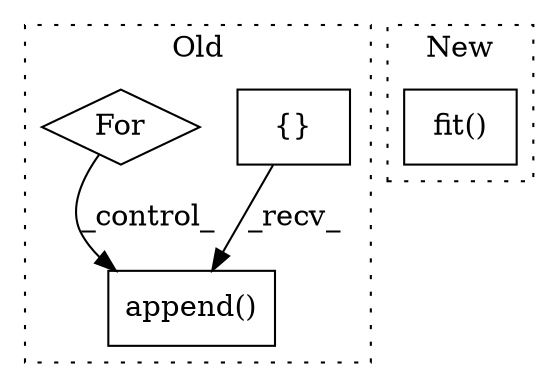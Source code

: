 digraph G {
subgraph cluster0 {
1 [label="append()" a="75" s="8562,8580" l="16,1" shape="box"];
3 [label="{}" a="59" s="8402,8402" l="2,1" shape="box"];
4 [label="For" a="107" s="8409,8440" l="4,10" shape="diamond"];
label = "Old";
style="dotted";
}
subgraph cluster1 {
2 [label="fit()" a="75" s="8020,8045" l="21,1" shape="box"];
label = "New";
style="dotted";
}
3 -> 1 [label="_recv_"];
4 -> 1 [label="_control_"];
}